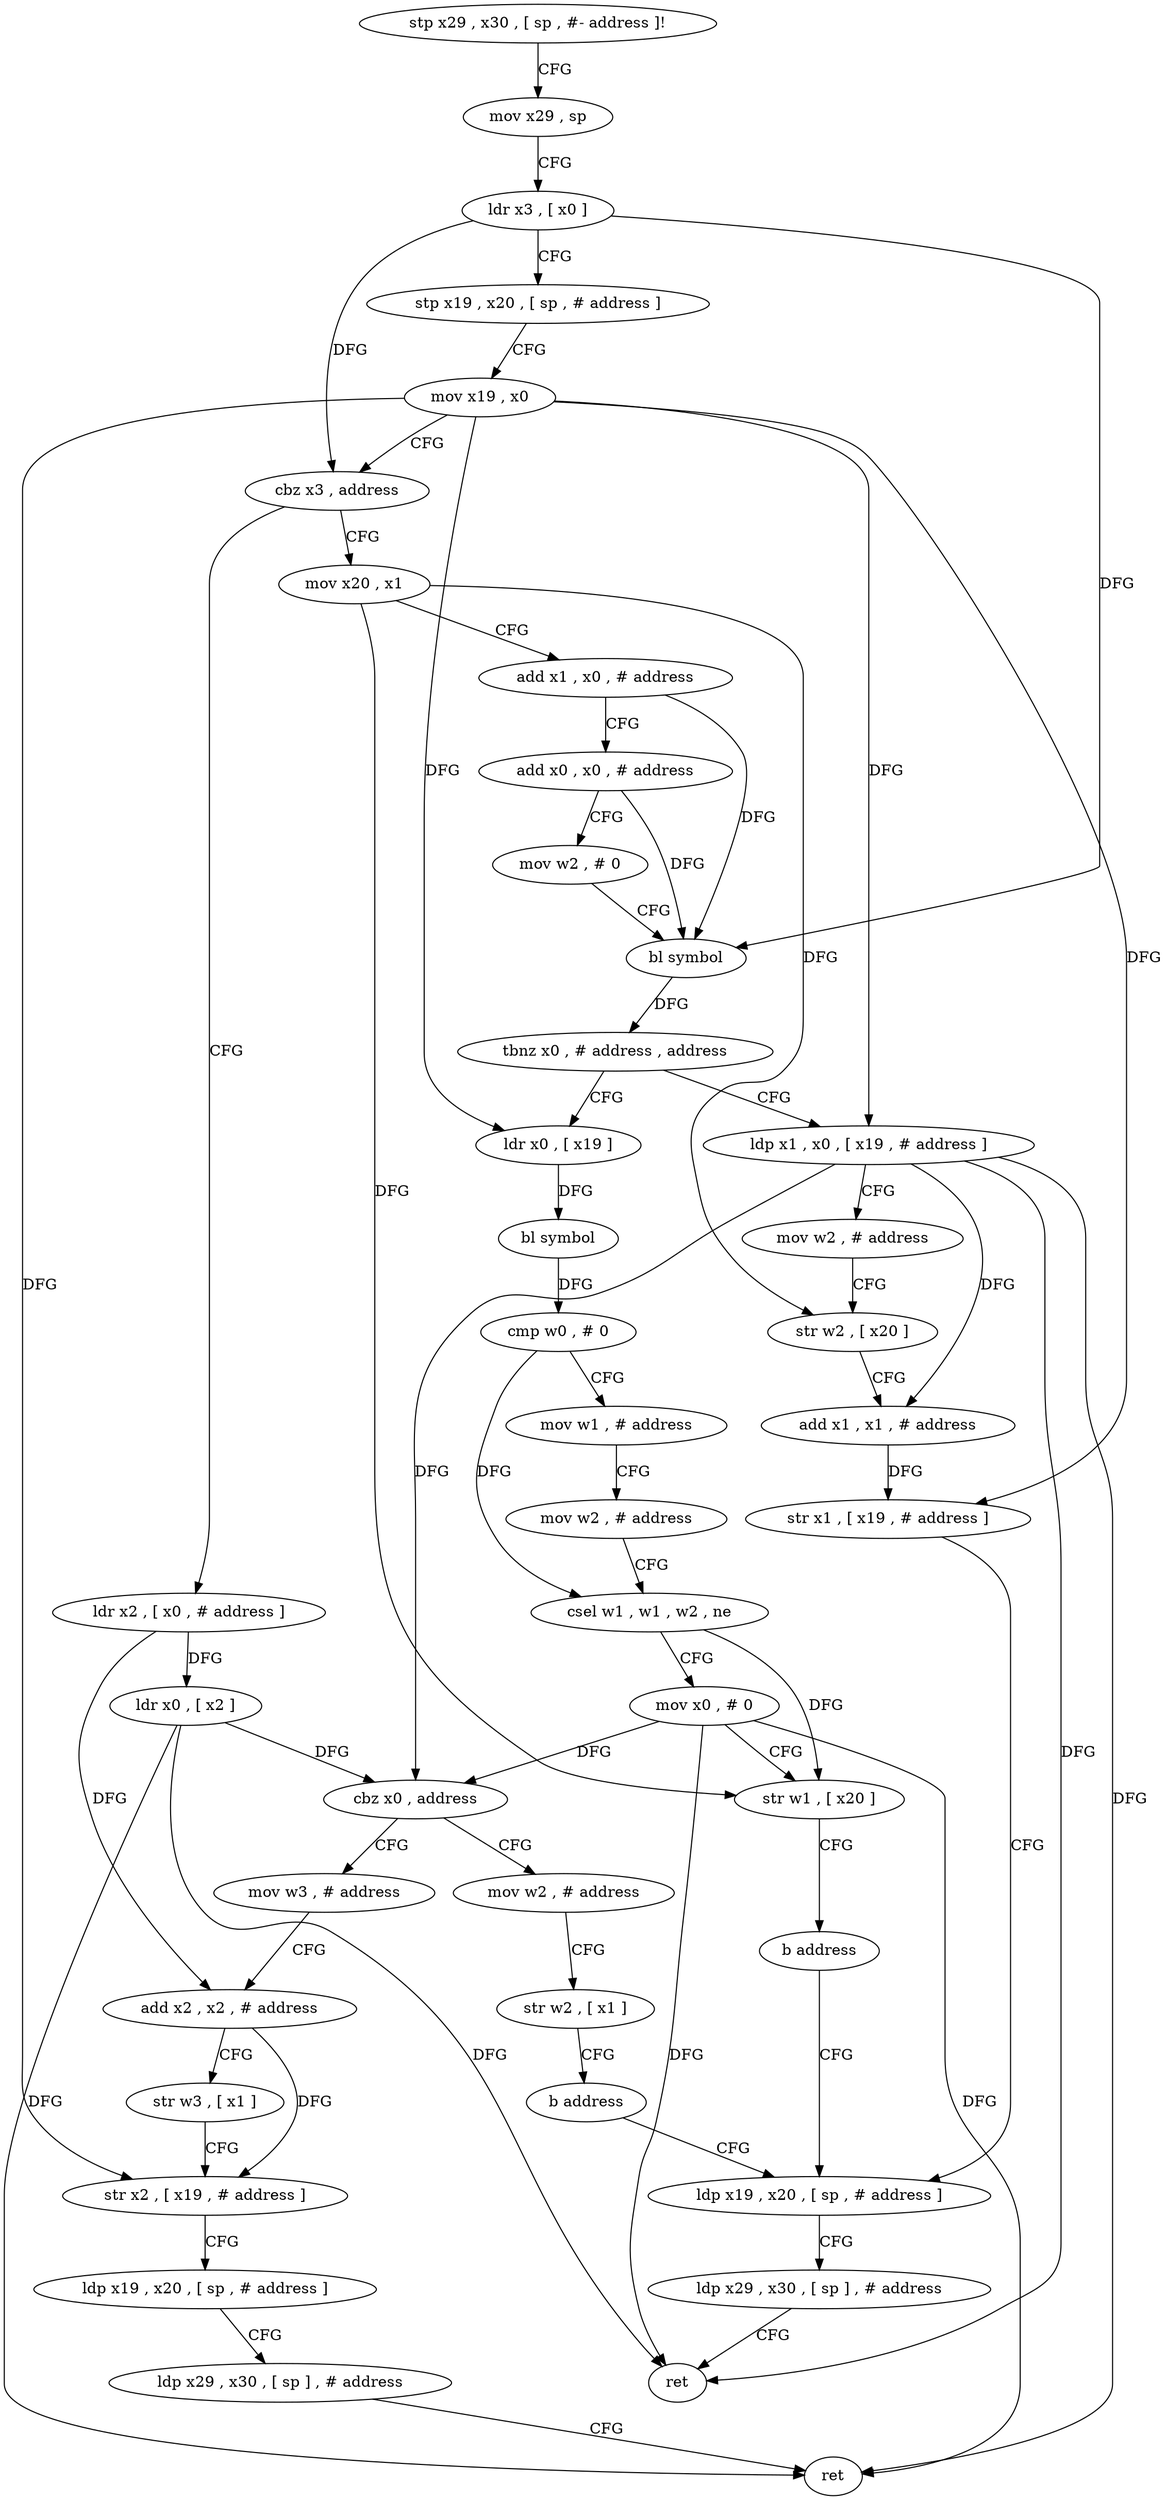 digraph "func" {
"4270104" [label = "stp x29 , x30 , [ sp , #- address ]!" ]
"4270108" [label = "mov x29 , sp" ]
"4270112" [label = "ldr x3 , [ x0 ]" ]
"4270116" [label = "stp x19 , x20 , [ sp , # address ]" ]
"4270120" [label = "mov x19 , x0" ]
"4270124" [label = "cbz x3 , address" ]
"4270184" [label = "ldr x2 , [ x0 , # address ]" ]
"4270128" [label = "mov x20 , x1" ]
"4270188" [label = "ldr x0 , [ x2 ]" ]
"4270192" [label = "cbz x0 , address" ]
"4270260" [label = "mov w2 , # address" ]
"4270196" [label = "mov w3 , # address" ]
"4270132" [label = "add x1 , x0 , # address" ]
"4270136" [label = "add x0 , x0 , # address" ]
"4270140" [label = "mov w2 , # 0" ]
"4270144" [label = "bl symbol" ]
"4270148" [label = "tbnz x0 , # address , address" ]
"4270224" [label = "ldr x0 , [ x19 ]" ]
"4270152" [label = "ldp x1 , x0 , [ x19 , # address ]" ]
"4270264" [label = "str w2 , [ x1 ]" ]
"4270268" [label = "b address" ]
"4270172" [label = "ldp x19 , x20 , [ sp , # address ]" ]
"4270200" [label = "add x2 , x2 , # address" ]
"4270204" [label = "str w3 , [ x1 ]" ]
"4270208" [label = "str x2 , [ x19 , # address ]" ]
"4270212" [label = "ldp x19 , x20 , [ sp , # address ]" ]
"4270216" [label = "ldp x29 , x30 , [ sp ] , # address" ]
"4270220" [label = "ret" ]
"4270228" [label = "bl symbol" ]
"4270232" [label = "cmp w0 , # 0" ]
"4270236" [label = "mov w1 , # address" ]
"4270240" [label = "mov w2 , # address" ]
"4270244" [label = "csel w1 , w1 , w2 , ne" ]
"4270248" [label = "mov x0 , # 0" ]
"4270252" [label = "str w1 , [ x20 ]" ]
"4270256" [label = "b address" ]
"4270156" [label = "mov w2 , # address" ]
"4270160" [label = "str w2 , [ x20 ]" ]
"4270164" [label = "add x1 , x1 , # address" ]
"4270168" [label = "str x1 , [ x19 , # address ]" ]
"4270176" [label = "ldp x29 , x30 , [ sp ] , # address" ]
"4270180" [label = "ret" ]
"4270104" -> "4270108" [ label = "CFG" ]
"4270108" -> "4270112" [ label = "CFG" ]
"4270112" -> "4270116" [ label = "CFG" ]
"4270112" -> "4270124" [ label = "DFG" ]
"4270112" -> "4270144" [ label = "DFG" ]
"4270116" -> "4270120" [ label = "CFG" ]
"4270120" -> "4270124" [ label = "CFG" ]
"4270120" -> "4270208" [ label = "DFG" ]
"4270120" -> "4270224" [ label = "DFG" ]
"4270120" -> "4270152" [ label = "DFG" ]
"4270120" -> "4270168" [ label = "DFG" ]
"4270124" -> "4270184" [ label = "CFG" ]
"4270124" -> "4270128" [ label = "CFG" ]
"4270184" -> "4270188" [ label = "DFG" ]
"4270184" -> "4270200" [ label = "DFG" ]
"4270128" -> "4270132" [ label = "CFG" ]
"4270128" -> "4270160" [ label = "DFG" ]
"4270128" -> "4270252" [ label = "DFG" ]
"4270188" -> "4270192" [ label = "DFG" ]
"4270188" -> "4270220" [ label = "DFG" ]
"4270188" -> "4270180" [ label = "DFG" ]
"4270192" -> "4270260" [ label = "CFG" ]
"4270192" -> "4270196" [ label = "CFG" ]
"4270260" -> "4270264" [ label = "CFG" ]
"4270196" -> "4270200" [ label = "CFG" ]
"4270132" -> "4270136" [ label = "CFG" ]
"4270132" -> "4270144" [ label = "DFG" ]
"4270136" -> "4270140" [ label = "CFG" ]
"4270136" -> "4270144" [ label = "DFG" ]
"4270140" -> "4270144" [ label = "CFG" ]
"4270144" -> "4270148" [ label = "DFG" ]
"4270148" -> "4270224" [ label = "CFG" ]
"4270148" -> "4270152" [ label = "CFG" ]
"4270224" -> "4270228" [ label = "DFG" ]
"4270152" -> "4270156" [ label = "CFG" ]
"4270152" -> "4270192" [ label = "DFG" ]
"4270152" -> "4270164" [ label = "DFG" ]
"4270152" -> "4270220" [ label = "DFG" ]
"4270152" -> "4270180" [ label = "DFG" ]
"4270264" -> "4270268" [ label = "CFG" ]
"4270268" -> "4270172" [ label = "CFG" ]
"4270172" -> "4270176" [ label = "CFG" ]
"4270200" -> "4270204" [ label = "CFG" ]
"4270200" -> "4270208" [ label = "DFG" ]
"4270204" -> "4270208" [ label = "CFG" ]
"4270208" -> "4270212" [ label = "CFG" ]
"4270212" -> "4270216" [ label = "CFG" ]
"4270216" -> "4270220" [ label = "CFG" ]
"4270228" -> "4270232" [ label = "DFG" ]
"4270232" -> "4270236" [ label = "CFG" ]
"4270232" -> "4270244" [ label = "DFG" ]
"4270236" -> "4270240" [ label = "CFG" ]
"4270240" -> "4270244" [ label = "CFG" ]
"4270244" -> "4270248" [ label = "CFG" ]
"4270244" -> "4270252" [ label = "DFG" ]
"4270248" -> "4270252" [ label = "CFG" ]
"4270248" -> "4270192" [ label = "DFG" ]
"4270248" -> "4270220" [ label = "DFG" ]
"4270248" -> "4270180" [ label = "DFG" ]
"4270252" -> "4270256" [ label = "CFG" ]
"4270256" -> "4270172" [ label = "CFG" ]
"4270156" -> "4270160" [ label = "CFG" ]
"4270160" -> "4270164" [ label = "CFG" ]
"4270164" -> "4270168" [ label = "DFG" ]
"4270168" -> "4270172" [ label = "CFG" ]
"4270176" -> "4270180" [ label = "CFG" ]
}
